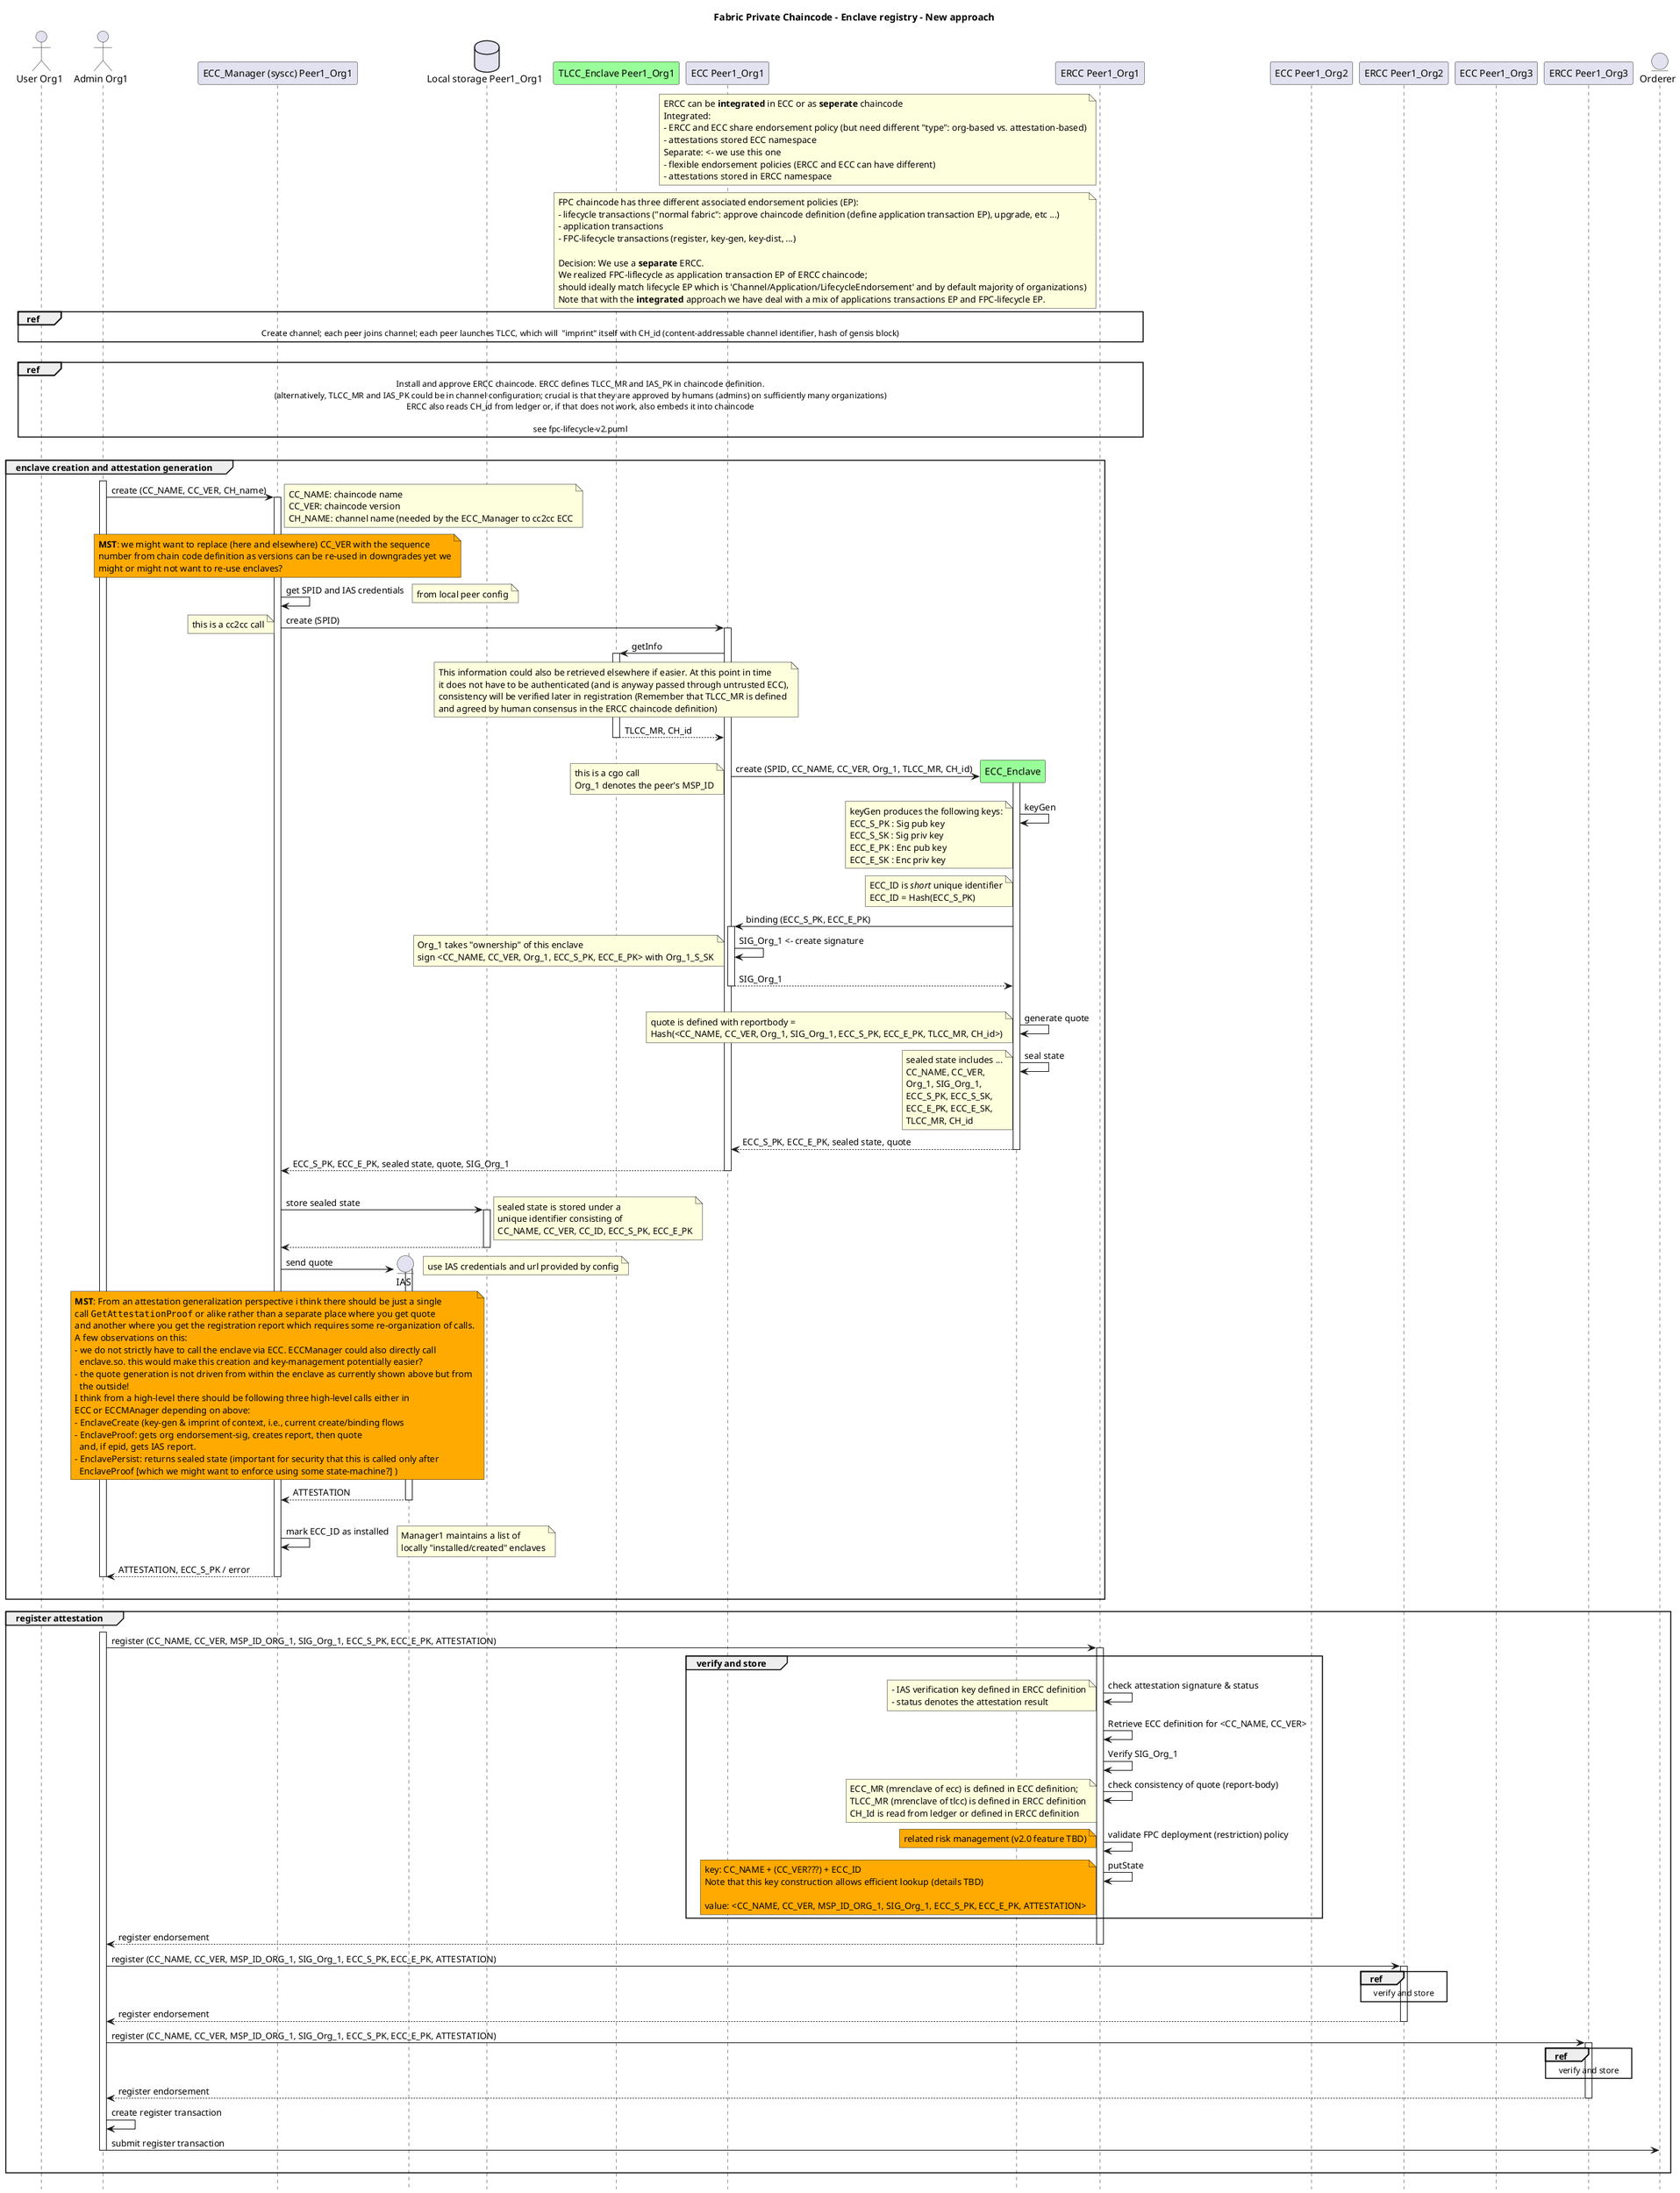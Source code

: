 /'
    Copyright Intel Corp. All Rights Reserved.
    Copyright IBM Corp. All Rights Reserved.

    SPDX-License-Identifier: Apache-2.0
'/

@startuml

'- force wrapping of longer text
'skinparam wrapWidth 400

!pragma teoz true

hide footbox
title Foot Box removed

title Fabric Private Chaincode - Enclave registry - New approach

actor "User Org1" as User1 order 9
actor "Admin Org1" as Admin order 10
participant "ECC_Manager (syscc) Peer1_Org1" as Manager1 order 20

database "Local storage Peer1_Org1" as storage1 order 24
participant "TLCC_Enclave Peer1_Org1" as TLCC1 order 25 #99FF99

participant "ECC Peer1_Org1" as ECC1 order 30

participant "ERCC Peer1_Org1" as ERCC1 order 50

participant "ECC Peer1_Org2" as ECC2 order 60
participant "ERCC Peer1_Org2" as ERCC2 order 62

participant "ECC Peer1_Org3" as ECC3 order 70
participant "ERCC Peer1_Org3" as ERCC3 order 72

entity Orderer order 100

note left ERCC1
  ERCC can be **integrated** in ECC or as **seperate** chaincode
  Integrated:
  - ERCC and ECC share endorsement policy (but need different "type": org-based vs. attestation-based)
  - attestations stored ECC namespace
  Separate: <- we use this one
  - flexible endorsement policies (ERCC and ECC can have different)
  - attestations stored in ERCC namespace
end note

note left ERCC1
  FPC chaincode has three different associated endorsement policies (EP):
  - lifecycle transactions ("normal fabric": approve chaincode definition (define application transaction EP), upgrade, etc ...)
  - application transactions
  - FPC-lifecycle transactions (register, key-gen, key-dist, ...)

  Decision: We use a **separate** ERCC.
  We realized FPC-liflecycle as application transaction EP of ERCC chaincode;
  should ideally match lifecycle EP which is 'Channel/Application/LifecycleEndorsement' and by default majority of organizations)
  Note that with the **integrated** approach we have deal with a mix of applications transactions EP and FPC-lifecycle EP.
end note

ref over User1, ERCC1
  Create channel; each peer joins channel; each peer launches TLCC, which will  "imprint" itself with CH_id (content-addressable channel identifier, hash of gensis block)
end ref
|||

ref over User1, ERCC1
  Install and approve ERCC chaincode. ERCC defines TLCC_MR and IAS_PK in chaincode definition.
  (alternatively, TLCC_MR and IAS_PK could be in channel configuration; crucial is that they are approved by humans (admins) on sufficiently many organizations)
  ERCC also reads CH_id from ledger or, if that does not work, also embeds it into chaincode

  see fpc-lifecycle-v2.puml
end ref
|||


group enclave creation and attestation generation
  
  activate Admin

  Admin -> Manager1 ++: create (CC_NAME, CC_VER, CH_name)
  note right
    CC_NAME: chaincode name
    CC_VER: chaincode version
    CH_NAME: channel name (needed by the ECC_Manager to cc2cc ECC
  end note
  note over Manager1 #FFaa00
    **MST**: we might want to replace (here and elsewhere) CC_VER with the sequence
    number from chain code definition as versions can be re-used in downgrades yet we
    might or might not want to re-use enclaves?
  end note

  Manager1 -> Manager1 : get SPID and IAS credentials
  note right: from local peer config

  Manager1 -> ECC1 ++: create (SPID)
  note left: this is a cc2cc call


  ECC1 -> TLCC1 ++: getInfo
  note over TLCC1
    This information could also be retrieved elsewhere if easier. At this point in time
    it does not have to be authenticated (and is anyway passed through untrusted ECC),
    consistency will be verified later in registration (Remember that TLCC_MR is defined
    and agreed by human consensus in the ERCC chaincode definition)
  end note
  return TLCC_MR, CH_id


  |||

  create participant "ECC_Enclave" as Enclave1 order 30 #99FF99
  ECC1 -> Enclave1 ++: create (SPID, CC_NAME, CC_VER, Org_1, TLCC_MR, CH_id)
  note left
    this is a cgo call
    Org_1 denotes the peer's MSP_ID
  end note

  Enclave1 -> Enclave1 : keyGen
  note left
    keyGen produces the following keys:
    ECC_S_PK : Sig pub key
    ECC_S_SK : Sig priv key
    ECC_E_PK : Enc pub key
    ECC_E_SK : Enc priv key
  end note

  note left Enclave1
    ECC_ID is //short// unique identifier
    ECC_ID = Hash(ECC_S_PK)
  end note

  Enclave1  -> ECC1 ++: binding (ECC_S_PK, ECC_E_PK)
  ECC1 -> ECC1 : SIG_Org_1 <- create signature
  note left
    Org_1 takes "ownership" of this enclave
    sign <CC_NAME, CC_VER, Org_1, ECC_S_PK, ECC_E_PK> with Org_1_S_SK
  end note
  return SIG_Org_1
  |||

  Enclave1 -> Enclave1 : generate quote
  note left
    quote is defined with reportbody =
    Hash(<CC_NAME, CC_VER, Org_1, SIG_Org_1, ECC_S_PK, ECC_E_PK, TLCC_MR, CH_id>)
  end note

  Enclave1 -> Enclave1 : seal state
  note left
    sealed state includes ...
    CC_NAME, CC_VER,
    Org_1, SIG_Org_1,
    ECC_S_PK, ECC_S_SK,
    ECC_E_PK, ECC_E_SK,
    TLCC_MR, CH_id
  end note

  return ECC_S_PK, ECC_E_PK, sealed state, quote

  return ECC_S_PK, ECC_E_PK, sealed state, quote, SIG_Org_1

  |||

  Manager1 -> storage1 ++ : store sealed state
  note right
    sealed state is stored under a
    unique identifier consisting of
    CC_NAME, CC_VER, CC_ID, ECC_S_PK, ECC_E_PK
  end note
  return

  create entity IAS order 22
  Manager1 -> IAS ++: send quote
  note right
    use IAS credentials and url provided by config
  end note
  note over Manager1 #FFaa00
    **MST**: From an attestation generalization perspective i think there should be just a single
    call ""GetAttestationProof"" or alike rather than a separate place where you get quote
    and another where you get the registration report which requires some re-organization of calls.
    A few observations on this:
    - we do not strictly have to call the enclave via ECC. ECCManager could also directly call
      enclave.so. this would make this creation and key-management potentially easier?
    - the quote generation is not driven from within the enclave as currently shown above but from
      the outside!
    I think from a high-level there should be following three high-level calls either in
    ECC or ECCMAnager depending on above:
    - EnclaveCreate (key-gen & imprint of context, i.e., current create/binding flows
    - EnclaveProof: gets org endorsement-sig, creates report, then quote
      and, if epid, gets IAS report. 
    - EnclavePersist: returns sealed state (important for security that this is called only after
      EnclaveProof [which we might want to enforce using some state-machine?] )
  end note
  return ATTESTATION

  |||

  Manager1 -> Manager1 : mark ECC_ID as installed
  note right
    Manager1 maintains a list of
    locally "installed/created" enclaves
  end note
  return ATTESTATION, ECC_S_PK / error

  deactivate Admin
  |||

end

group register attestation

  activate Admin

  Admin -> ERCC1 ++: register (CC_NAME, CC_VER, MSP_ID_ORG_1, SIG_Org_1, ECC_S_PK, ECC_E_PK, ATTESTATION)
  group verify and store

    ERCC1 -> ERCC1 : check attestation signature & status
    note left
      - IAS verification key defined in ERCC definition
      - status denotes the attestation result
    end note

    ERCC1 -> ERCC1 : Retrieve ECC definition for <CC_NAME, CC_VER>

    ERCC1 -> ERCC1 : Verify SIG_Org_1

    ERCC1 -> ERCC1 : check consistency of quote (report-body)
    note left
      ECC_MR (mrenclave of ecc) is defined in ECC definition;
      TLCC_MR (mrenclave of tlcc) is defined in ERCC definition
      CH_Id is read from ledger or defined in ERCC definition
    end note

    ERCC1 -> ERCC1 : validate FPC deployment (restriction) policy
    note left #FFaa00
      related risk management (v2.0 feature TBD)
    end note
    ERCC1 -> ERCC1 : putState
    note left #FFaa00
      key: CC_NAME + (CC_VER???) + ECC_ID
      Note that this key construction allows efficient lookup (details TBD)

      value: <CC_NAME, CC_VER, MSP_ID_ORG_1, SIG_Org_1, ECC_S_PK, ECC_E_PK, ATTESTATION>
    end note

  end

  return register endorsement

  Admin -> ERCC2 ++: register (CC_NAME, CC_VER, MSP_ID_ORG_1, SIG_Org_1, ECC_S_PK, ECC_E_PK, ATTESTATION)
  ref over ERCC2
    verify and store
  end ref
  return register endorsement

  Admin -> ERCC3 ++: register (CC_NAME, CC_VER, MSP_ID_ORG_1, SIG_Org_1, ECC_S_PK, ECC_E_PK, ATTESTATION)
  ref over ERCC3
    verify and store
  end ref
  return register endorsement

  Admin -> Admin : create register transaction

  Admin -> Orderer : submit register transaction

  deactivate Admin
  |||

end



@enduml
